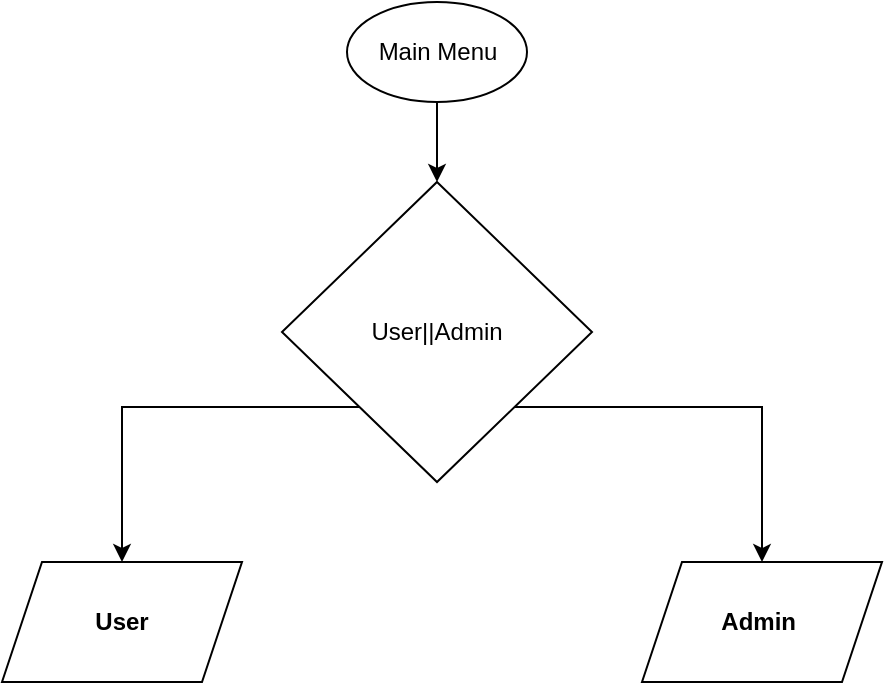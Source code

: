 <mxfile version="24.7.10" pages="4">
  <diagram name="Page-1" id="C1VMr5BUj2G0ifgSu5-L">
    <mxGraphModel dx="1034" dy="461" grid="1" gridSize="10" guides="1" tooltips="1" connect="1" arrows="1" fold="1" page="1" pageScale="1" pageWidth="850" pageHeight="1100" math="0" shadow="0">
      <root>
        <mxCell id="0" />
        <mxCell id="1" parent="0" />
        <mxCell id="Du6j-Btezk7v5WKTvj2q-21" style="edgeStyle=orthogonalEdgeStyle;rounded=0;orthogonalLoop=1;jettySize=auto;html=1;exitX=1;exitY=0.5;exitDx=0;exitDy=0;entryX=0.5;entryY=0;entryDx=0;entryDy=0;" parent="1" source="Du6j-Btezk7v5WKTvj2q-7" target="Du6j-Btezk7v5WKTvj2q-15" edge="1">
          <mxGeometry relative="1" as="geometry" />
        </mxCell>
        <mxCell id="Du6j-Btezk7v5WKTvj2q-7" value="Main Menu" style="ellipse;whiteSpace=wrap;html=1;direction=south;rotation=0;" parent="1" vertex="1">
          <mxGeometry x="192.5" y="40" width="90" height="50" as="geometry" />
        </mxCell>
        <mxCell id="Du6j-Btezk7v5WKTvj2q-9" value="User" style="shape=parallelogram;perimeter=parallelogramPerimeter;whiteSpace=wrap;html=1;fixedSize=1;fontStyle=1" parent="1" vertex="1">
          <mxGeometry x="20" y="320" width="120" height="60" as="geometry" />
        </mxCell>
        <mxCell id="Du6j-Btezk7v5WKTvj2q-10" value="Admin&amp;nbsp; " style="shape=parallelogram;perimeter=parallelogramPerimeter;whiteSpace=wrap;html=1;fixedSize=1;fontStyle=1" parent="1" vertex="1">
          <mxGeometry x="340" y="320" width="120" height="60" as="geometry" />
        </mxCell>
        <mxCell id="G097dy-HyKlrvWbqDP91-4" style="edgeStyle=orthogonalEdgeStyle;rounded=0;orthogonalLoop=1;jettySize=auto;html=1;exitX=1;exitY=1;exitDx=0;exitDy=0;entryX=0.5;entryY=0;entryDx=0;entryDy=0;" parent="1" source="Du6j-Btezk7v5WKTvj2q-15" target="Du6j-Btezk7v5WKTvj2q-10" edge="1">
          <mxGeometry relative="1" as="geometry" />
        </mxCell>
        <mxCell id="G097dy-HyKlrvWbqDP91-5" style="edgeStyle=orthogonalEdgeStyle;rounded=0;orthogonalLoop=1;jettySize=auto;html=1;exitX=0;exitY=1;exitDx=0;exitDy=0;entryX=0.5;entryY=0;entryDx=0;entryDy=0;" parent="1" source="Du6j-Btezk7v5WKTvj2q-15" target="Du6j-Btezk7v5WKTvj2q-9" edge="1">
          <mxGeometry relative="1" as="geometry" />
        </mxCell>
        <mxCell id="Du6j-Btezk7v5WKTvj2q-15" value="User||Admin" style="rhombus;whiteSpace=wrap;html=1;" parent="1" vertex="1">
          <mxGeometry x="160" y="130" width="155" height="150" as="geometry" />
        </mxCell>
      </root>
    </mxGraphModel>
  </diagram>
  <diagram id="_U1k6zENTANuqs7WfWIu" name="Page-2">
    <mxGraphModel dx="1591" dy="709" grid="1" gridSize="10" guides="1" tooltips="1" connect="1" arrows="1" fold="1" page="1" pageScale="1" pageWidth="1600" pageHeight="900" math="0" shadow="0">
      <root>
        <mxCell id="0" />
        <mxCell id="1" parent="0" />
        <mxCell id="UFQiD4ZjA91Tzr7h166t-5" style="edgeStyle=orthogonalEdgeStyle;rounded=0;orthogonalLoop=1;jettySize=auto;html=1;exitX=1;exitY=0.5;exitDx=0;exitDy=0;entryX=0;entryY=0.5;entryDx=0;entryDy=0;" edge="1" parent="1" source="nuJAXRLBqW1Y_KkSoeWa-1" target="nuJAXRLBqW1Y_KkSoeWa-2">
          <mxGeometry relative="1" as="geometry" />
        </mxCell>
        <mxCell id="UFQiD4ZjA91Tzr7h166t-6" style="edgeStyle=orthogonalEdgeStyle;rounded=0;orthogonalLoop=1;jettySize=auto;html=1;exitX=1;exitY=0.5;exitDx=0;exitDy=0;entryX=0;entryY=0.5;entryDx=0;entryDy=0;" edge="1" parent="1" source="nuJAXRLBqW1Y_KkSoeWa-1" target="nuJAXRLBqW1Y_KkSoeWa-5">
          <mxGeometry relative="1" as="geometry" />
        </mxCell>
        <mxCell id="nuJAXRLBqW1Y_KkSoeWa-1" value="Admin Options" style="shape=parallelogram;perimeter=parallelogramPerimeter;whiteSpace=wrap;html=1;fixedSize=1;" vertex="1" parent="1">
          <mxGeometry x="10" y="330" width="200" height="90" as="geometry" />
        </mxCell>
        <mxCell id="UFQiD4ZjA91Tzr7h166t-1" style="edgeStyle=orthogonalEdgeStyle;rounded=0;orthogonalLoop=1;jettySize=auto;html=1;exitX=1;exitY=0.5;exitDx=0;exitDy=0;entryX=0;entryY=0.5;entryDx=0;entryDy=0;" edge="1" parent="1" source="nuJAXRLBqW1Y_KkSoeWa-2" target="nuJAXRLBqW1Y_KkSoeWa-10">
          <mxGeometry relative="1" as="geometry" />
        </mxCell>
        <mxCell id="UFQiD4ZjA91Tzr7h166t-3" style="edgeStyle=orthogonalEdgeStyle;rounded=0;orthogonalLoop=1;jettySize=auto;html=1;exitX=1;exitY=0.5;exitDx=0;exitDy=0;entryX=0;entryY=0.25;entryDx=0;entryDy=0;" edge="1" parent="1" source="nuJAXRLBqW1Y_KkSoeWa-2" target="nuJAXRLBqW1Y_KkSoeWa-9">
          <mxGeometry relative="1" as="geometry" />
        </mxCell>
        <mxCell id="HwCMp7zNqe4CBVVs4bKv-2" style="edgeStyle=orthogonalEdgeStyle;rounded=0;orthogonalLoop=1;jettySize=auto;html=1;exitX=1;exitY=0.5;exitDx=0;exitDy=0;entryX=0;entryY=0.5;entryDx=0;entryDy=0;" edge="1" parent="1" source="nuJAXRLBqW1Y_KkSoeWa-2" target="HwCMp7zNqe4CBVVs4bKv-1">
          <mxGeometry relative="1" as="geometry" />
        </mxCell>
        <mxCell id="HwCMp7zNqe4CBVVs4bKv-8" style="edgeStyle=orthogonalEdgeStyle;rounded=0;orthogonalLoop=1;jettySize=auto;html=1;exitX=1;exitY=0.5;exitDx=0;exitDy=0;entryX=0;entryY=0.5;entryDx=0;entryDy=0;" edge="1" parent="1" source="nuJAXRLBqW1Y_KkSoeWa-2" target="HwCMp7zNqe4CBVVs4bKv-6">
          <mxGeometry relative="1" as="geometry" />
        </mxCell>
        <mxCell id="HwCMp7zNqe4CBVVs4bKv-9" style="edgeStyle=orthogonalEdgeStyle;rounded=0;orthogonalLoop=1;jettySize=auto;html=1;exitX=1;exitY=0.5;exitDx=0;exitDy=0;entryX=0;entryY=0.5;entryDx=0;entryDy=0;" edge="1" parent="1" source="nuJAXRLBqW1Y_KkSoeWa-2" target="HwCMp7zNqe4CBVVs4bKv-7">
          <mxGeometry relative="1" as="geometry" />
        </mxCell>
        <mxCell id="nuJAXRLBqW1Y_KkSoeWa-2" value="Login" style="rounded=0;whiteSpace=wrap;html=1;" vertex="1" parent="1">
          <mxGeometry x="290" y="240" width="120" height="60" as="geometry" />
        </mxCell>
        <mxCell id="UFQiD4ZjA91Tzr7h166t-7" style="edgeStyle=orthogonalEdgeStyle;rounded=0;orthogonalLoop=1;jettySize=auto;html=1;exitX=0.5;exitY=1;exitDx=0;exitDy=0;entryX=0.5;entryY=0;entryDx=0;entryDy=0;" edge="1" parent="1" source="nuJAXRLBqW1Y_KkSoeWa-5" target="nuJAXRLBqW1Y_KkSoeWa-8">
          <mxGeometry relative="1" as="geometry" />
        </mxCell>
        <mxCell id="nuJAXRLBqW1Y_KkSoeWa-5" value="Logout" style="rounded=0;whiteSpace=wrap;html=1;" vertex="1" parent="1">
          <mxGeometry x="290" y="450" width="120" height="60" as="geometry" />
        </mxCell>
        <mxCell id="nuJAXRLBqW1Y_KkSoeWa-8" value="Main Menu" style="rounded=0;whiteSpace=wrap;html=1;" vertex="1" parent="1">
          <mxGeometry x="290" y="570" width="120" height="60" as="geometry" />
        </mxCell>
        <mxCell id="nuJAXRLBqW1Y_KkSoeWa-9" value="&lt;div&gt;List all &lt;br&gt;&lt;/div&gt;&lt;div&gt;appointments&lt;br&gt;&lt;/div&gt;" style="rounded=0;whiteSpace=wrap;html=1;" vertex="1" parent="1">
          <mxGeometry x="480" y="120" width="120" height="60" as="geometry" />
        </mxCell>
        <mxCell id="UFQiD4ZjA91Tzr7h166t-12" style="edgeStyle=orthogonalEdgeStyle;rounded=0;orthogonalLoop=1;jettySize=auto;html=1;exitX=1;exitY=0.5;exitDx=0;exitDy=0;entryX=0;entryY=0.5;entryDx=0;entryDy=0;" edge="1" parent="1" source="nuJAXRLBqW1Y_KkSoeWa-10" target="UFQiD4ZjA91Tzr7h166t-8">
          <mxGeometry relative="1" as="geometry" />
        </mxCell>
        <mxCell id="UFQiD4ZjA91Tzr7h166t-25" style="edgeStyle=orthogonalEdgeStyle;rounded=0;orthogonalLoop=1;jettySize=auto;html=1;exitX=1;exitY=0.5;exitDx=0;exitDy=0;entryX=0;entryY=0.5;entryDx=0;entryDy=0;" edge="1" parent="1" source="nuJAXRLBqW1Y_KkSoeWa-10" target="UFQiD4ZjA91Tzr7h166t-9">
          <mxGeometry relative="1" as="geometry">
            <Array as="points">
              <mxPoint x="680" y="230" />
            </Array>
          </mxGeometry>
        </mxCell>
        <mxCell id="UFQiD4ZjA91Tzr7h166t-26" style="edgeStyle=orthogonalEdgeStyle;rounded=0;orthogonalLoop=1;jettySize=auto;html=1;exitX=1;exitY=0.5;exitDx=0;exitDy=0;entryX=0;entryY=0.5;entryDx=0;entryDy=0;" edge="1" parent="1" source="nuJAXRLBqW1Y_KkSoeWa-10" target="UFQiD4ZjA91Tzr7h166t-10">
          <mxGeometry relative="1" as="geometry" />
        </mxCell>
        <mxCell id="nuJAXRLBqW1Y_KkSoeWa-10" value="Search Appointments" style="rounded=0;whiteSpace=wrap;html=1;" vertex="1" parent="1">
          <mxGeometry x="480" y="200" width="120" height="60" as="geometry" />
        </mxCell>
        <mxCell id="XJU543446InUS_GTpzwX-3" style="edgeStyle=orthogonalEdgeStyle;rounded=0;orthogonalLoop=1;jettySize=auto;html=1;exitX=1;exitY=0.5;exitDx=0;exitDy=0;" edge="1" parent="1" source="UFQiD4ZjA91Tzr7h166t-8" target="XJU543446InUS_GTpzwX-2">
          <mxGeometry relative="1" as="geometry" />
        </mxCell>
        <mxCell id="UFQiD4ZjA91Tzr7h166t-8" value="By patient&#39;s name" style="rounded=0;whiteSpace=wrap;html=1;" vertex="1" parent="1">
          <mxGeometry x="680" y="20" width="120" height="60" as="geometry" />
        </mxCell>
        <mxCell id="XJU543446InUS_GTpzwX-1" style="edgeStyle=orthogonalEdgeStyle;rounded=0;orthogonalLoop=1;jettySize=auto;html=1;exitX=1;exitY=0.5;exitDx=0;exitDy=0;entryX=0;entryY=0.5;entryDx=0;entryDy=0;" edge="1" parent="1" source="UFQiD4ZjA91Tzr7h166t-9" target="UFQiD4ZjA91Tzr7h166t-28">
          <mxGeometry relative="1" as="geometry" />
        </mxCell>
        <mxCell id="UFQiD4ZjA91Tzr7h166t-9" value="By date" style="rounded=0;whiteSpace=wrap;html=1;" vertex="1" parent="1">
          <mxGeometry x="680" y="200" width="120" height="60" as="geometry" />
        </mxCell>
        <mxCell id="UFQiD4ZjA91Tzr7h166t-20" style="edgeStyle=orthogonalEdgeStyle;rounded=0;orthogonalLoop=1;jettySize=auto;html=1;exitX=1;exitY=0.5;exitDx=0;exitDy=0;entryX=0;entryY=0.5;entryDx=0;entryDy=0;" edge="1" parent="1" source="UFQiD4ZjA91Tzr7h166t-10" target="UFQiD4ZjA91Tzr7h166t-19">
          <mxGeometry relative="1" as="geometry" />
        </mxCell>
        <mxCell id="UFQiD4ZjA91Tzr7h166t-10" value="By doctor&#39;s name" style="rounded=0;whiteSpace=wrap;html=1;" vertex="1" parent="1">
          <mxGeometry x="680" y="390" width="120" height="60" as="geometry" />
        </mxCell>
        <mxCell id="UFQiD4ZjA91Tzr7h166t-19" value="&lt;div&gt;List that doctor&#39;s&lt;/div&gt;&lt;div&gt;appointments&lt;br&gt;&lt;/div&gt;" style="rounded=0;whiteSpace=wrap;html=1;" vertex="1" parent="1">
          <mxGeometry x="870" y="390" width="120" height="60" as="geometry" />
        </mxCell>
        <mxCell id="UFQiD4ZjA91Tzr7h166t-28" value="&lt;div&gt;List all appointments&lt;/div&gt;&lt;div&gt;that day&lt;br&gt;&lt;/div&gt;" style="rounded=0;whiteSpace=wrap;html=1;" vertex="1" parent="1">
          <mxGeometry x="870" y="200" width="120" height="60" as="geometry" />
        </mxCell>
        <mxCell id="HwCMp7zNqe4CBVVs4bKv-1" value="&lt;div&gt;Input Doctors&#39;&lt;/div&gt;&lt;div&gt;Information&lt;br&gt;&lt;/div&gt;" style="rounded=0;whiteSpace=wrap;html=1;" vertex="1" parent="1">
          <mxGeometry x="480" y="280" width="120" height="60" as="geometry" />
        </mxCell>
        <mxCell id="HwCMp7zNqe4CBVVs4bKv-6" value="&lt;div&gt;Update Doctor&#39;s &lt;br&gt;&lt;/div&gt;&lt;div&gt;Info&lt;br&gt;&lt;/div&gt;" style="rounded=0;whiteSpace=wrap;html=1;" vertex="1" parent="1">
          <mxGeometry x="480" y="360" width="120" height="60" as="geometry" />
        </mxCell>
        <mxCell id="HwCMp7zNqe4CBVVs4bKv-7" value="Delete Doctor" style="rounded=0;whiteSpace=wrap;html=1;" vertex="1" parent="1">
          <mxGeometry x="480" y="440" width="120" height="60" as="geometry" />
        </mxCell>
        <mxCell id="XJU543446InUS_GTpzwX-2" value="&lt;div&gt;List patient&#39;s &lt;br&gt;&lt;/div&gt;&lt;div&gt;appointment&lt;br&gt;&lt;/div&gt;" style="rounded=0;whiteSpace=wrap;html=1;" vertex="1" parent="1">
          <mxGeometry x="860" y="20" width="120" height="60" as="geometry" />
        </mxCell>
      </root>
    </mxGraphModel>
  </diagram>
  <diagram id="qSkvjc7dOWOD4vo8a8KJ" name="Page-4">
    <mxGraphModel dx="1477" dy="591" grid="1" gridSize="10" guides="1" tooltips="1" connect="1" arrows="1" fold="1" page="1" pageScale="1" pageWidth="1600" pageHeight="900" math="0" shadow="0">
      <root>
        <mxCell id="0" />
        <mxCell id="1" parent="0" />
        <mxCell id="V54t3vg8CV8zopch26rS-5" style="edgeStyle=orthogonalEdgeStyle;rounded=0;orthogonalLoop=1;jettySize=auto;html=1;exitX=0.5;exitY=0;exitDx=0;exitDy=0;entryX=0;entryY=0.5;entryDx=0;entryDy=0;" edge="1" parent="1" source="V54t3vg8CV8zopch26rS-1" target="V54t3vg8CV8zopch26rS-2">
          <mxGeometry relative="1" as="geometry" />
        </mxCell>
        <mxCell id="V54t3vg8CV8zopch26rS-7" style="edgeStyle=orthogonalEdgeStyle;rounded=0;orthogonalLoop=1;jettySize=auto;html=1;exitX=1;exitY=0.5;exitDx=0;exitDy=0;entryX=0;entryY=0.5;entryDx=0;entryDy=0;" edge="1" parent="1" source="V54t3vg8CV8zopch26rS-1" target="V54t3vg8CV8zopch26rS-3">
          <mxGeometry relative="1" as="geometry" />
        </mxCell>
        <mxCell id="V54t3vg8CV8zopch26rS-8" style="edgeStyle=orthogonalEdgeStyle;rounded=0;orthogonalLoop=1;jettySize=auto;html=1;exitX=0.5;exitY=1;exitDx=0;exitDy=0;entryX=0;entryY=0.5;entryDx=0;entryDy=0;" edge="1" parent="1" source="V54t3vg8CV8zopch26rS-1" target="V54t3vg8CV8zopch26rS-4">
          <mxGeometry relative="1" as="geometry" />
        </mxCell>
        <mxCell id="V54t3vg8CV8zopch26rS-1" value="User" style="shape=parallelogram;perimeter=parallelogramPerimeter;whiteSpace=wrap;html=1;fixedSize=1;" vertex="1" parent="1">
          <mxGeometry x="10" y="290" width="120" height="60" as="geometry" />
        </mxCell>
        <mxCell id="V54t3vg8CV8zopch26rS-16" style="edgeStyle=orthogonalEdgeStyle;rounded=0;orthogonalLoop=1;jettySize=auto;html=1;exitX=0.5;exitY=0;exitDx=0;exitDy=0;entryX=0.5;entryY=1;entryDx=0;entryDy=0;" edge="1" parent="1" source="V54t3vg8CV8zopch26rS-2" target="V54t3vg8CV8zopch26rS-13">
          <mxGeometry relative="1" as="geometry" />
        </mxCell>
        <mxCell id="V54t3vg8CV8zopch26rS-2" value="Register(Name, Age, Gender, Address, Phone #)" style="rounded=0;whiteSpace=wrap;html=1;" vertex="1" parent="1">
          <mxGeometry x="160" y="210" width="120" height="60" as="geometry" />
        </mxCell>
        <mxCell id="V54t3vg8CV8zopch26rS-12" style="edgeStyle=orthogonalEdgeStyle;rounded=0;orthogonalLoop=1;jettySize=auto;html=1;exitX=1;exitY=0.5;exitDx=0;exitDy=0;entryX=0;entryY=0.5;entryDx=0;entryDy=0;" edge="1" parent="1" source="V54t3vg8CV8zopch26rS-3" target="V54t3vg8CV8zopch26rS-11">
          <mxGeometry relative="1" as="geometry" />
        </mxCell>
        <mxCell id="V54t3vg8CV8zopch26rS-3" value="Login" style="rounded=0;whiteSpace=wrap;html=1;" vertex="1" parent="1">
          <mxGeometry x="160" y="290" width="120" height="60" as="geometry" />
        </mxCell>
        <mxCell id="V54t3vg8CV8zopch26rS-10" style="edgeStyle=orthogonalEdgeStyle;rounded=0;orthogonalLoop=1;jettySize=auto;html=1;exitX=0.5;exitY=1;exitDx=0;exitDy=0;entryX=0.5;entryY=0;entryDx=0;entryDy=0;" edge="1" parent="1" source="V54t3vg8CV8zopch26rS-4" target="V54t3vg8CV8zopch26rS-9">
          <mxGeometry relative="1" as="geometry" />
        </mxCell>
        <mxCell id="V54t3vg8CV8zopch26rS-4" value="Logout" style="rounded=0;whiteSpace=wrap;html=1;" vertex="1" parent="1">
          <mxGeometry x="160" y="370" width="120" height="60" as="geometry" />
        </mxCell>
        <mxCell id="V54t3vg8CV8zopch26rS-9" value="Main Menu" style="ellipse;whiteSpace=wrap;html=1;" vertex="1" parent="1">
          <mxGeometry x="160" y="450" width="120" height="80" as="geometry" />
        </mxCell>
        <mxCell id="V54t3vg8CV8zopch26rS-33" style="edgeStyle=orthogonalEdgeStyle;rounded=0;orthogonalLoop=1;jettySize=auto;html=1;exitX=1;exitY=0.5;exitDx=0;exitDy=0;entryX=0;entryY=0.5;entryDx=0;entryDy=0;" edge="1" parent="1" source="V54t3vg8CV8zopch26rS-11" target="V54t3vg8CV8zopch26rS-19">
          <mxGeometry relative="1" as="geometry" />
        </mxCell>
        <mxCell id="V54t3vg8CV8zopch26rS-34" style="edgeStyle=orthogonalEdgeStyle;rounded=0;orthogonalLoop=1;jettySize=auto;html=1;exitX=1;exitY=0.5;exitDx=0;exitDy=0;entryX=0;entryY=0.5;entryDx=0;entryDy=0;" edge="1" parent="1" source="V54t3vg8CV8zopch26rS-11" target="V54t3vg8CV8zopch26rS-20">
          <mxGeometry relative="1" as="geometry">
            <Array as="points">
              <mxPoint x="490" y="320" />
            </Array>
          </mxGeometry>
        </mxCell>
        <mxCell id="V54t3vg8CV8zopch26rS-35" style="edgeStyle=orthogonalEdgeStyle;rounded=0;orthogonalLoop=1;jettySize=auto;html=1;exitX=1;exitY=0.5;exitDx=0;exitDy=0;entryX=0;entryY=0.5;entryDx=0;entryDy=0;" edge="1" parent="1" source="V54t3vg8CV8zopch26rS-11" target="V54t3vg8CV8zopch26rS-18">
          <mxGeometry relative="1" as="geometry" />
        </mxCell>
        <mxCell id="V54t3vg8CV8zopch26rS-37" style="edgeStyle=orthogonalEdgeStyle;rounded=0;orthogonalLoop=1;jettySize=auto;html=1;exitX=1;exitY=0.5;exitDx=0;exitDy=0;entryX=0;entryY=0.5;entryDx=0;entryDy=0;" edge="1" parent="1" source="V54t3vg8CV8zopch26rS-11" target="V54t3vg8CV8zopch26rS-22">
          <mxGeometry relative="1" as="geometry" />
        </mxCell>
        <mxCell id="V54t3vg8CV8zopch26rS-38" style="edgeStyle=orthogonalEdgeStyle;rounded=0;orthogonalLoop=1;jettySize=auto;html=1;exitX=1;exitY=0.5;exitDx=0;exitDy=0;entryX=0;entryY=0.5;entryDx=0;entryDy=0;" edge="1" parent="1" source="V54t3vg8CV8zopch26rS-11" target="V54t3vg8CV8zopch26rS-17">
          <mxGeometry relative="1" as="geometry" />
        </mxCell>
        <mxCell id="V54t3vg8CV8zopch26rS-11" value="Username, Pwd" style="rounded=0;whiteSpace=wrap;html=1;" vertex="1" parent="1">
          <mxGeometry x="310" y="290" width="120" height="60" as="geometry" />
        </mxCell>
        <mxCell id="V54t3vg8CV8zopch26rS-15" style="edgeStyle=orthogonalEdgeStyle;rounded=0;orthogonalLoop=1;jettySize=auto;html=1;exitX=0;exitY=0.5;exitDx=0;exitDy=0;entryX=0;entryY=0.5;entryDx=0;entryDy=0;" edge="1" parent="1" source="V54t3vg8CV8zopch26rS-13" target="V54t3vg8CV8zopch26rS-1">
          <mxGeometry relative="1" as="geometry" />
        </mxCell>
        <mxCell id="V54t3vg8CV8zopch26rS-13" value="&lt;div&gt;Make your own&lt;/div&gt;&lt;div&gt;username, pwd&lt;br&gt;&lt;/div&gt;" style="rounded=0;whiteSpace=wrap;html=1;" vertex="1" parent="1">
          <mxGeometry x="160" y="130" width="120" height="60" as="geometry" />
        </mxCell>
        <mxCell id="V54t3vg8CV8zopch26rS-28" style="edgeStyle=orthogonalEdgeStyle;rounded=0;orthogonalLoop=1;jettySize=auto;html=1;exitX=1;exitY=0.5;exitDx=0;exitDy=0;" edge="1" parent="1" source="V54t3vg8CV8zopch26rS-17" target="V54t3vg8CV8zopch26rS-25">
          <mxGeometry relative="1" as="geometry" />
        </mxCell>
        <mxCell id="V54t3vg8CV8zopch26rS-17" value="Book Appointments" style="rounded=0;whiteSpace=wrap;html=1;" vertex="1" parent="1">
          <mxGeometry x="490" y="115" width="120" height="60" as="geometry" />
        </mxCell>
        <mxCell id="V54t3vg8CV8zopch26rS-18" value="Delete booked appointment" style="rounded=0;whiteSpace=wrap;html=1;" vertex="1" parent="1">
          <mxGeometry x="490" y="385" width="120" height="60" as="geometry" />
        </mxCell>
        <mxCell id="V54t3vg8CV8zopch26rS-19" value="Display booked appointment" style="rounded=0;whiteSpace=wrap;html=1;" vertex="1" parent="1">
          <mxGeometry x="490" y="205" width="120" height="60" as="geometry" />
        </mxCell>
        <mxCell id="V54t3vg8CV8zopch26rS-20" value="&lt;div&gt;Update booked appointment&lt;/div&gt;" style="rounded=0;whiteSpace=wrap;html=1;" vertex="1" parent="1">
          <mxGeometry x="490" y="290" width="120" height="60" as="geometry" />
        </mxCell>
        <mxCell id="V54t3vg8CV8zopch26rS-22" value="Exit" style="rounded=0;whiteSpace=wrap;html=1;" vertex="1" parent="1">
          <mxGeometry x="490" y="465" width="120" height="60" as="geometry" />
        </mxCell>
        <mxCell id="V54t3vg8CV8zopch26rS-29" style="edgeStyle=orthogonalEdgeStyle;rounded=0;orthogonalLoop=1;jettySize=auto;html=1;exitX=1;exitY=0.5;exitDx=0;exitDy=0;entryX=0;entryY=0.5;entryDx=0;entryDy=0;" edge="1" parent="1" source="V54t3vg8CV8zopch26rS-25" target="V54t3vg8CV8zopch26rS-26">
          <mxGeometry relative="1" as="geometry" />
        </mxCell>
        <mxCell id="V54t3vg8CV8zopch26rS-25" value="Choose Doctor" style="rounded=0;whiteSpace=wrap;html=1;" vertex="1" parent="1">
          <mxGeometry x="680" y="115" width="120" height="60" as="geometry" />
        </mxCell>
        <mxCell id="V54t3vg8CV8zopch26rS-30" style="edgeStyle=orthogonalEdgeStyle;rounded=0;orthogonalLoop=1;jettySize=auto;html=1;exitX=1;exitY=0.5;exitDx=0;exitDy=0;" edge="1" parent="1" source="V54t3vg8CV8zopch26rS-26" target="V54t3vg8CV8zopch26rS-27">
          <mxGeometry relative="1" as="geometry" />
        </mxCell>
        <mxCell id="V54t3vg8CV8zopch26rS-26" value="Reason" style="rounded=0;whiteSpace=wrap;html=1;" vertex="1" parent="1">
          <mxGeometry x="870" y="115" width="120" height="60" as="geometry" />
        </mxCell>
        <mxCell id="V54t3vg8CV8zopch26rS-27" value="Choose Date" style="rounded=0;whiteSpace=wrap;html=1;" vertex="1" parent="1">
          <mxGeometry x="1050" y="115" width="120" height="60" as="geometry" />
        </mxCell>
        <mxCell id="V54t3vg8CV8zopch26rS-32" style="edgeStyle=orthogonalEdgeStyle;rounded=0;orthogonalLoop=1;jettySize=auto;html=1;exitX=1;exitY=0.5;exitDx=0;exitDy=0;entryX=0.44;entryY=-0.043;entryDx=0;entryDy=0;entryPerimeter=0;" edge="1" parent="1" source="V54t3vg8CV8zopch26rS-27" target="V54t3vg8CV8zopch26rS-11">
          <mxGeometry relative="1" as="geometry">
            <Array as="points">
              <mxPoint x="1190" y="145" />
              <mxPoint x="1190" y="60" />
              <mxPoint x="363" y="60" />
            </Array>
          </mxGeometry>
        </mxCell>
      </root>
    </mxGraphModel>
  </diagram>
  <diagram id="nStGkCir1Sh55TDUixNU" name="Page-3">
    <mxGraphModel dx="1149" dy="512" grid="1" gridSize="10" guides="1" tooltips="1" connect="1" arrows="1" fold="1" page="1" pageScale="1" pageWidth="1600" pageHeight="900" math="0" shadow="0">
      <root>
        <mxCell id="0" />
        <mxCell id="1" parent="0" />
        <mxCell id="4X-aiIcdnawKfToxsXvR-2" value="Login" style="rounded=0;whiteSpace=wrap;html=1;" vertex="1" parent="1">
          <mxGeometry x="160" y="310" width="120" height="60" as="geometry" />
        </mxCell>
        <mxCell id="4rshAfCvKX-UyIKm3HHq-1" value="Doctor&#39;s Options" style="shape=parallelogram;perimeter=parallelogramPerimeter;whiteSpace=wrap;html=1;fixedSize=1;" vertex="1" parent="1">
          <mxGeometry x="10" y="370" width="120" height="60" as="geometry" />
        </mxCell>
        <mxCell id="QehVIJXxfeOU9j73r0or-1" value="Logout" style="rounded=0;whiteSpace=wrap;html=1;" vertex="1" parent="1">
          <mxGeometry x="160" y="420" width="120" height="60" as="geometry" />
        </mxCell>
        <mxCell id="QehVIJXxfeOU9j73r0or-2" value="Display appointments" style="rounded=0;whiteSpace=wrap;html=1;" vertex="1" parent="1">
          <mxGeometry x="320" y="310" width="120" height="60" as="geometry" />
        </mxCell>
        <mxCell id="QehVIJXxfeOU9j73r0or-3" value="Update" style="rounded=0;whiteSpace=wrap;html=1;" vertex="1" parent="1">
          <mxGeometry x="470" y="220" width="120" height="60" as="geometry" />
        </mxCell>
        <mxCell id="QehVIJXxfeOU9j73r0or-4" value="Delete" style="rounded=0;whiteSpace=wrap;html=1;" vertex="1" parent="1">
          <mxGeometry x="470" y="360" width="120" height="60" as="geometry" />
        </mxCell>
      </root>
    </mxGraphModel>
  </diagram>
</mxfile>
